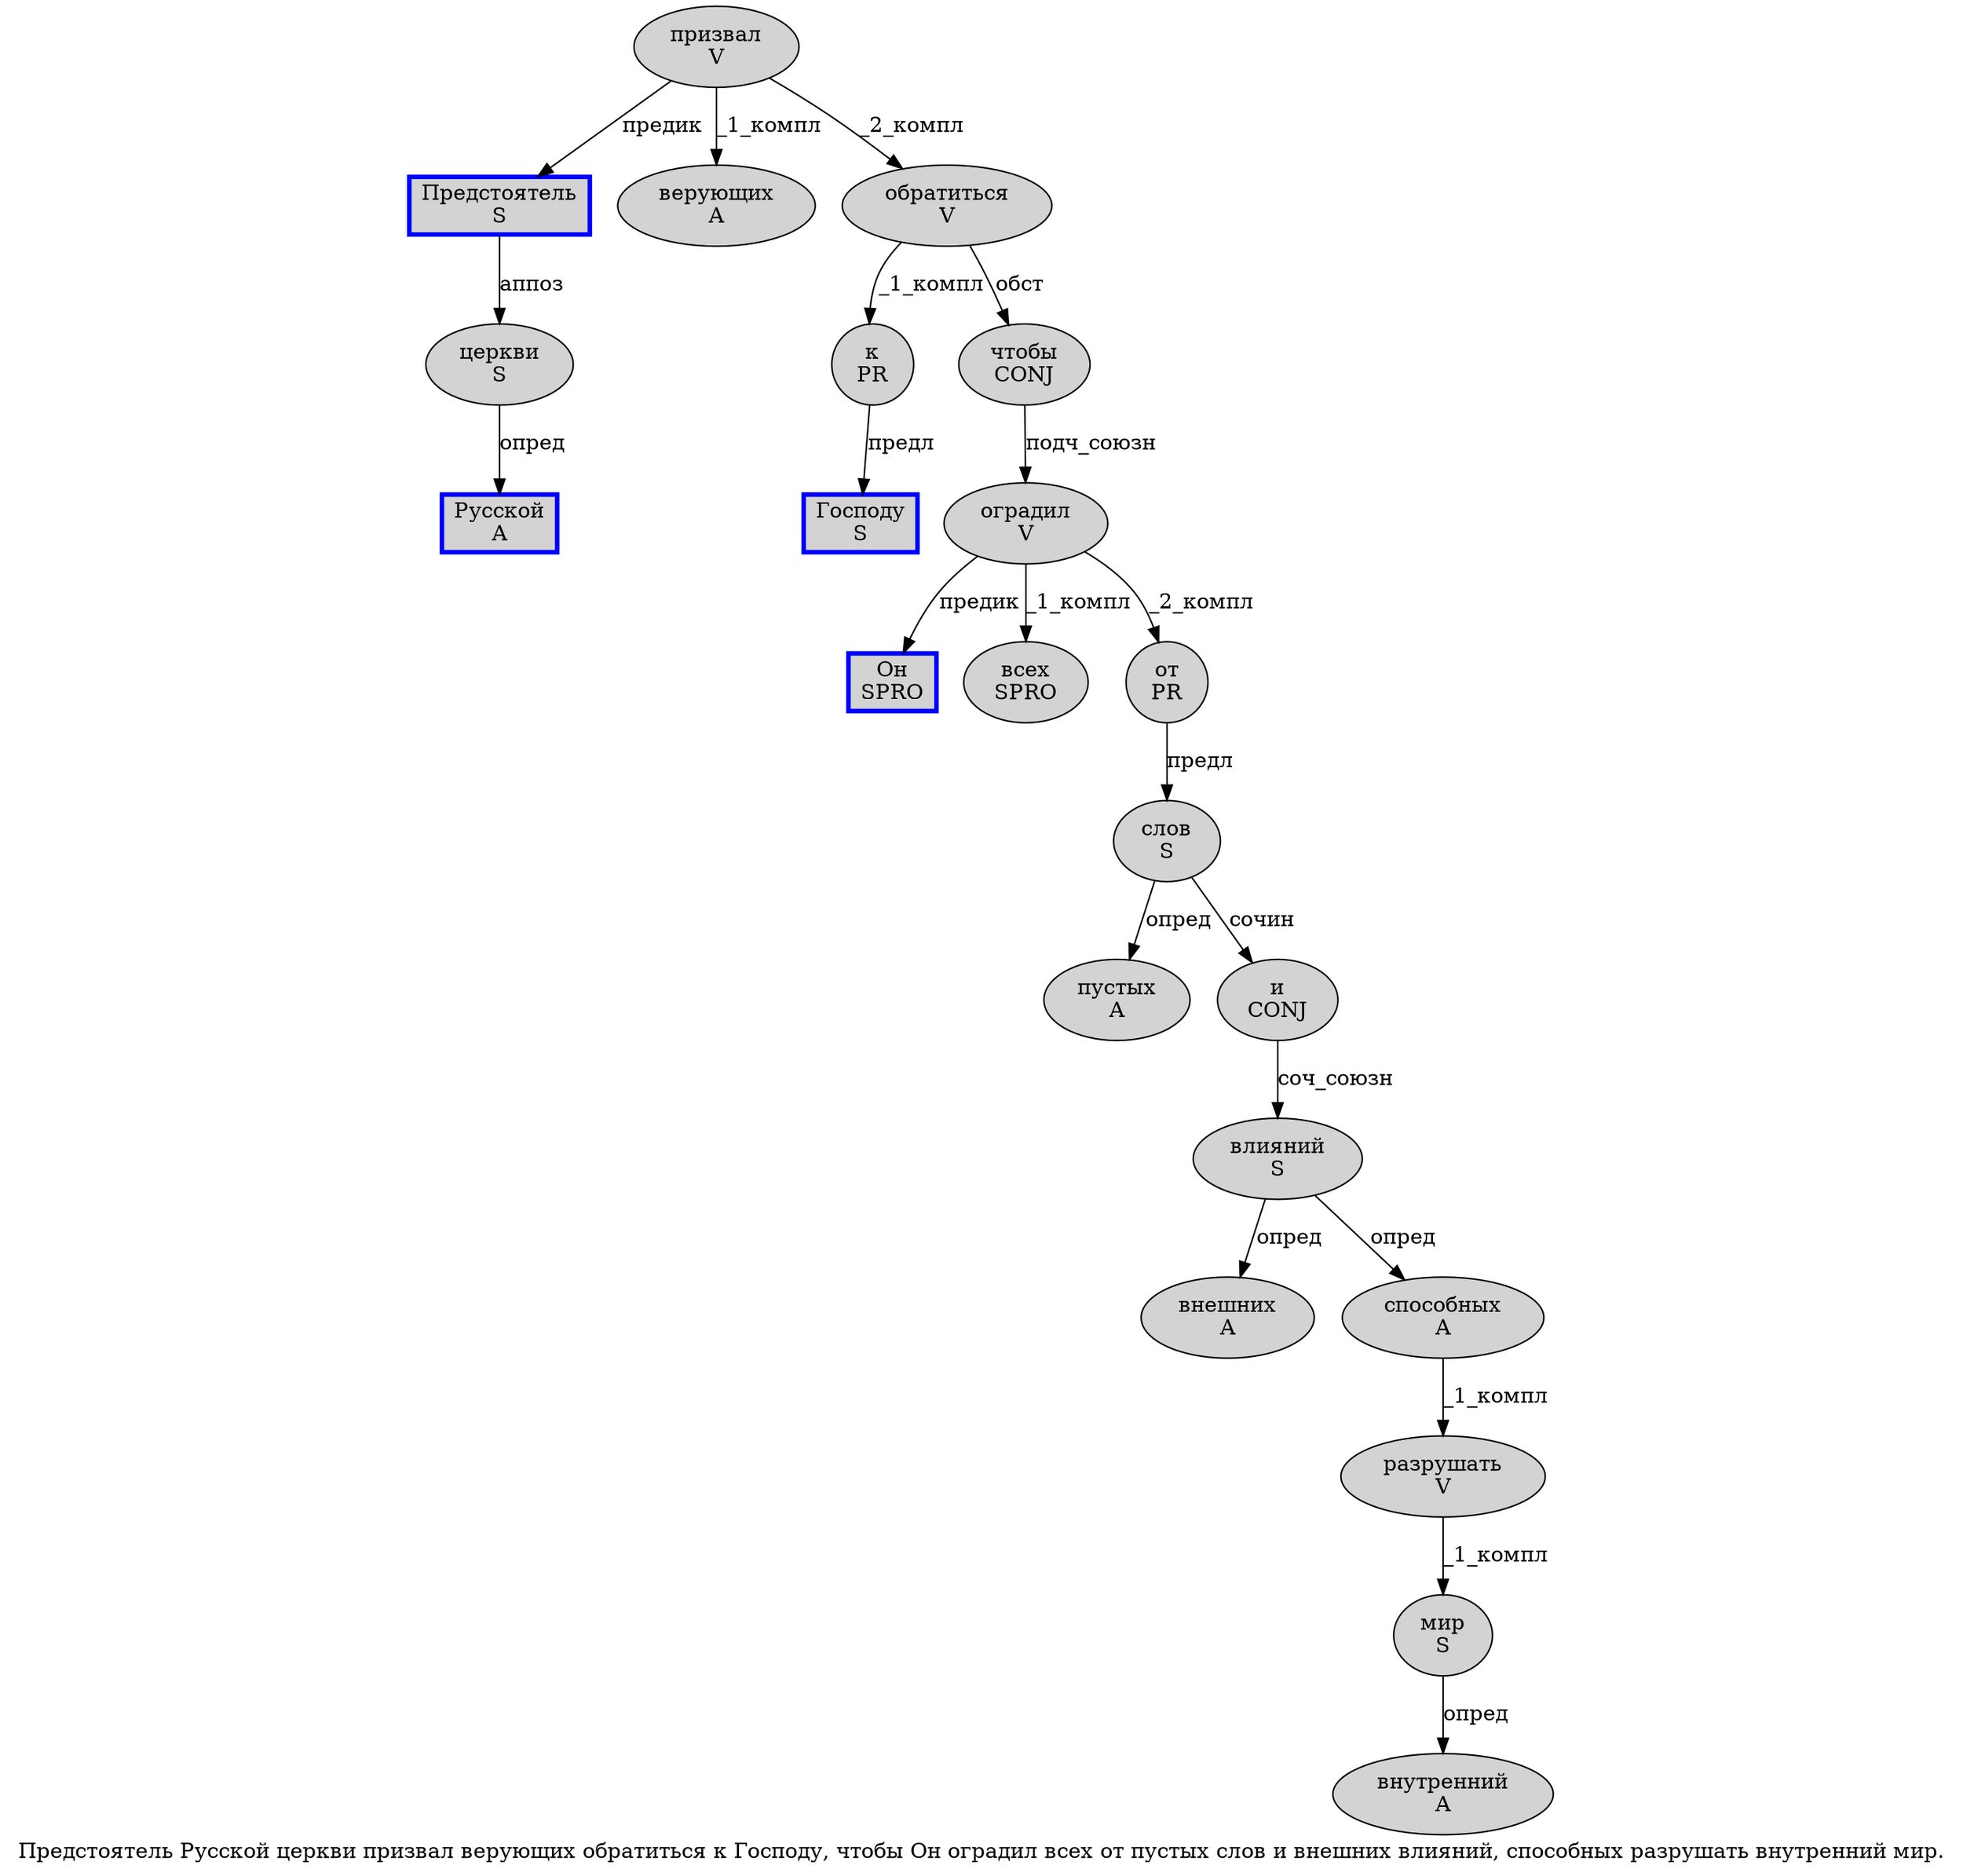 digraph SENTENCE_277 {
	graph [label="Предстоятель Русской церкви призвал верующих обратиться к Господу, чтобы Он оградил всех от пустых слов и внешних влияний, способных разрушать внутренний мир."]
	node [style=filled]
		0 [label="Предстоятель
S" color=blue fillcolor=lightgray penwidth=3 shape=box]
		1 [label="Русской
A" color=blue fillcolor=lightgray penwidth=3 shape=box]
		2 [label="церкви
S" color="" fillcolor=lightgray penwidth=1 shape=ellipse]
		3 [label="призвал
V" color="" fillcolor=lightgray penwidth=1 shape=ellipse]
		4 [label="верующих
A" color="" fillcolor=lightgray penwidth=1 shape=ellipse]
		5 [label="обратиться
V" color="" fillcolor=lightgray penwidth=1 shape=ellipse]
		6 [label="к
PR" color="" fillcolor=lightgray penwidth=1 shape=ellipse]
		7 [label="Господу
S" color=blue fillcolor=lightgray penwidth=3 shape=box]
		9 [label="чтобы
CONJ" color="" fillcolor=lightgray penwidth=1 shape=ellipse]
		10 [label="Он
SPRO" color=blue fillcolor=lightgray penwidth=3 shape=box]
		11 [label="оградил
V" color="" fillcolor=lightgray penwidth=1 shape=ellipse]
		12 [label="всех
SPRO" color="" fillcolor=lightgray penwidth=1 shape=ellipse]
		13 [label="от
PR" color="" fillcolor=lightgray penwidth=1 shape=ellipse]
		14 [label="пустых
A" color="" fillcolor=lightgray penwidth=1 shape=ellipse]
		15 [label="слов
S" color="" fillcolor=lightgray penwidth=1 shape=ellipse]
		16 [label="и
CONJ" color="" fillcolor=lightgray penwidth=1 shape=ellipse]
		17 [label="внешних
A" color="" fillcolor=lightgray penwidth=1 shape=ellipse]
		18 [label="влияний
S" color="" fillcolor=lightgray penwidth=1 shape=ellipse]
		20 [label="способных
A" color="" fillcolor=lightgray penwidth=1 shape=ellipse]
		21 [label="разрушать
V" color="" fillcolor=lightgray penwidth=1 shape=ellipse]
		22 [label="внутренний
A" color="" fillcolor=lightgray penwidth=1 shape=ellipse]
		23 [label="мир
S" color="" fillcolor=lightgray penwidth=1 shape=ellipse]
			15 -> 14 [label="опред"]
			15 -> 16 [label="сочин"]
			16 -> 18 [label="соч_союзн"]
			3 -> 0 [label="предик"]
			3 -> 4 [label="_1_компл"]
			3 -> 5 [label="_2_компл"]
			9 -> 11 [label="подч_союзн"]
			11 -> 10 [label="предик"]
			11 -> 12 [label="_1_компл"]
			11 -> 13 [label="_2_компл"]
			5 -> 6 [label="_1_компл"]
			5 -> 9 [label="обст"]
			18 -> 17 [label="опред"]
			18 -> 20 [label="опред"]
			23 -> 22 [label="опред"]
			2 -> 1 [label="опред"]
			21 -> 23 [label="_1_компл"]
			13 -> 15 [label="предл"]
			6 -> 7 [label="предл"]
			20 -> 21 [label="_1_компл"]
			0 -> 2 [label="аппоз"]
}